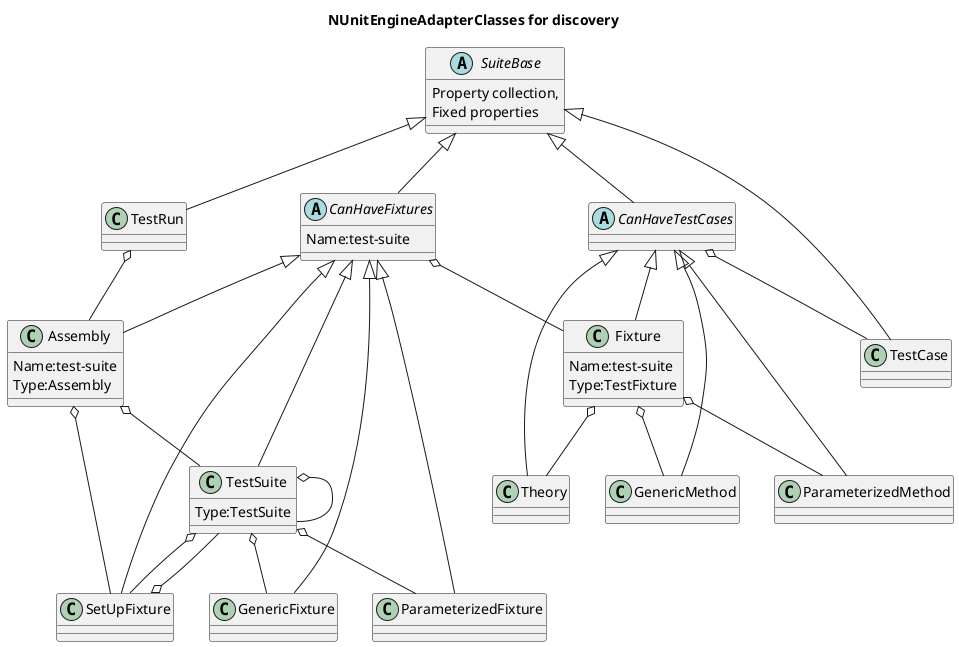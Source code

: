 @startuml
title NUnitEngineAdapterClasses for discovery
   CanHaveFixtures <|-- TestSuite
   SuiteBase <|-- CanHaveTestCases
   SuiteBase <|-- CanHaveFixtures
   SuiteBase <|-- TestRun
   CanHaveTestCases <|-- Fixture
   SuiteBase <|-- TestCase
   CanHaveTestCases <|-- ParameterizedMethod
   CanHaveFixtures <|-- GenericFixture
   CanHaveFixtures <|-- SetUpFixture
   CanHaveTestCases <|-- Theory
   TestSuite o-- GenericFixture
   TestSuite o-- TestSuite
   Fixture o-- ParameterizedMethod
   CanHaveTestCases o-- TestCase
   CanHaveFixtures o-- Fixture
   CanHaveFixtures <|-- ParameterizedFixture
   CanHaveFixtures <|-- Assembly
   TestSuite o-- ParameterizedFixture
   TestSuite o-- SetUpFixture
   Assembly o-- TestSuite
   Assembly o-- SetUpFixture
   Fixture o-- Theory
   Fixture o-- GenericMethod
   CanHaveTestCases <|-- GenericMethod
   TestRun o-- Assembly
   SetUpFixture o-- TestSuite
   
abstract class SuiteBase {
   Property collection,
   Fixed properties
}

abstract class CanHaveTestCases {
   

}

abstract class CanHaveFixtures {
   Name:test-suite
}

class Assembly
{
   Name:test-suite
   Type:Assembly
}

class TestSuite{
   Type:TestSuite
}

class Fixture{
   Name:test-suite
   Type:TestFixture
}


   
@enduml